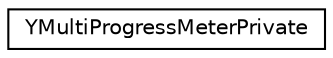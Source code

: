 digraph "Graphical Class Hierarchy"
{
 // LATEX_PDF_SIZE
  edge [fontname="Helvetica",fontsize="10",labelfontname="Helvetica",labelfontsize="10"];
  node [fontname="Helvetica",fontsize="10",shape=record];
  rankdir="LR";
  Node0 [label="YMultiProgressMeterPrivate",height=0.2,width=0.4,color="black", fillcolor="white", style="filled",URL="$structYMultiProgressMeterPrivate.html",tooltip=" "];
}

